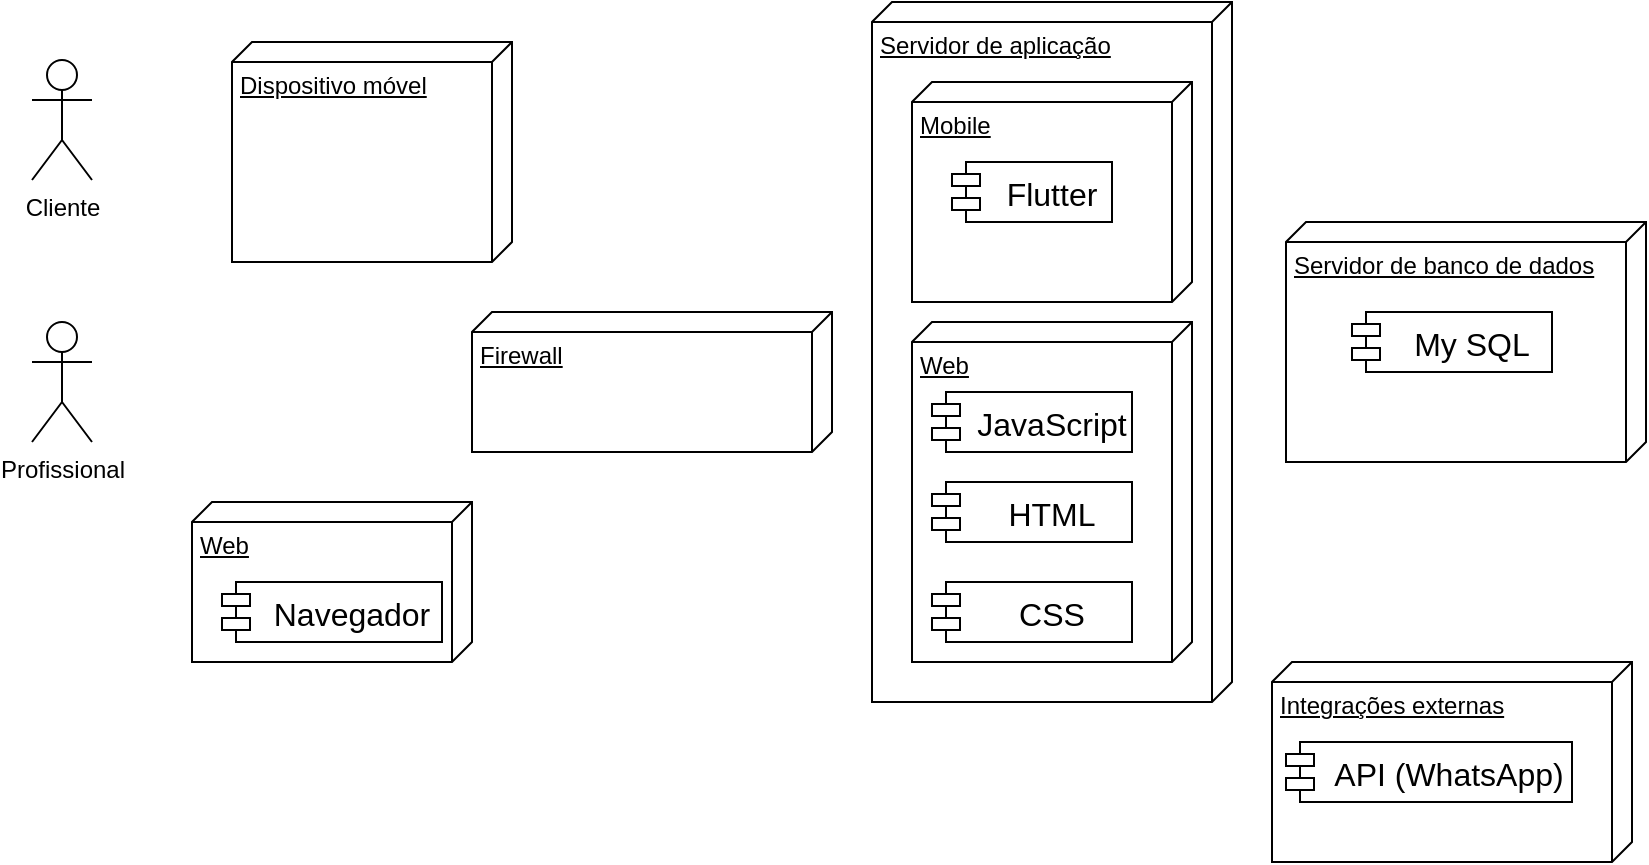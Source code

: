 <mxfile version="21.8.1" type="github">
  <diagram name="Página-1" id="8I4DDklmutxkgvSWZMni">
    <mxGraphModel dx="969" dy="574" grid="1" gridSize="10" guides="1" tooltips="1" connect="1" arrows="1" fold="1" page="1" pageScale="1" pageWidth="827" pageHeight="1169" math="0" shadow="0">
      <root>
        <mxCell id="0" />
        <mxCell id="1" parent="0" />
        <mxCell id="vAjRmLbvC4eP0aSUSoSZ-2" value="Servidor de aplicação" style="verticalAlign=top;align=left;spacingTop=8;spacingLeft=2;spacingRight=12;shape=cube;size=10;direction=south;fontStyle=4;html=1;whiteSpace=wrap;" vertex="1" parent="1">
          <mxGeometry x="440" y="40" width="180" height="350" as="geometry" />
        </mxCell>
        <mxCell id="er1J57owctwDWstpIgBk-1" value="Cliente" style="shape=umlActor;verticalLabelPosition=bottom;verticalAlign=top;html=1;" parent="1" vertex="1">
          <mxGeometry x="20" y="69" width="30" height="60" as="geometry" />
        </mxCell>
        <mxCell id="er1J57owctwDWstpIgBk-2" value="Profissional" style="shape=umlActor;verticalLabelPosition=bottom;verticalAlign=top;html=1;" parent="1" vertex="1">
          <mxGeometry x="20" y="200" width="30" height="60" as="geometry" />
        </mxCell>
        <UserObject label="Web" id="er1J57owctwDWstpIgBk-3">
          <mxCell style="verticalAlign=top;align=left;spacingTop=8;spacingLeft=2;spacingRight=12;shape=cube;size=10;direction=south;fontStyle=4;html=1;whiteSpace=wrap;" parent="1" vertex="1">
            <mxGeometry x="100" y="290" width="140" height="80" as="geometry" />
          </mxCell>
        </UserObject>
        <mxCell id="vAjRmLbvC4eP0aSUSoSZ-1" value="Dispositivo móvel" style="verticalAlign=top;align=left;spacingTop=8;spacingLeft=2;spacingRight=12;shape=cube;size=10;direction=south;fontStyle=4;html=1;whiteSpace=wrap;" vertex="1" parent="1">
          <mxGeometry x="120" y="60" width="140" height="110" as="geometry" />
        </mxCell>
        <mxCell id="vAjRmLbvC4eP0aSUSoSZ-3" value="Servidor de banco de dados" style="verticalAlign=top;align=left;spacingTop=8;spacingLeft=2;spacingRight=12;shape=cube;size=10;direction=south;fontStyle=4;html=1;whiteSpace=wrap;" vertex="1" parent="1">
          <mxGeometry x="647" y="150" width="180" height="120" as="geometry" />
        </mxCell>
        <mxCell id="vAjRmLbvC4eP0aSUSoSZ-19" value="Web" style="verticalAlign=top;align=left;spacingTop=8;spacingLeft=2;spacingRight=12;shape=cube;size=10;direction=south;fontStyle=4;html=1;whiteSpace=wrap;" vertex="1" parent="1">
          <mxGeometry x="460" y="200" width="140" height="170" as="geometry" />
        </mxCell>
        <mxCell id="vAjRmLbvC4eP0aSUSoSZ-14" value="JavaScript" style="shape=module;align=left;spacingLeft=20;align=center;verticalAlign=top;whiteSpace=wrap;html=1;fontSize=16;jettyWidth=14;jettyHeight=6;" vertex="1" parent="1">
          <mxGeometry x="470" y="235" width="100" height="30" as="geometry" />
        </mxCell>
        <mxCell id="vAjRmLbvC4eP0aSUSoSZ-15" value="HTML" style="shape=module;align=left;spacingLeft=20;align=center;verticalAlign=top;whiteSpace=wrap;html=1;fontSize=16;jettyWidth=14;jettyHeight=6;" vertex="1" parent="1">
          <mxGeometry x="470" y="280" width="100" height="30" as="geometry" />
        </mxCell>
        <mxCell id="vAjRmLbvC4eP0aSUSoSZ-16" value="CSS" style="shape=module;align=left;spacingLeft=20;align=center;verticalAlign=top;whiteSpace=wrap;html=1;fontSize=16;jettyWidth=14;jettyHeight=6;" vertex="1" parent="1">
          <mxGeometry x="470" y="330" width="100" height="30" as="geometry" />
        </mxCell>
        <mxCell id="vAjRmLbvC4eP0aSUSoSZ-20" value="My SQL" style="shape=module;align=left;spacingLeft=20;align=center;verticalAlign=top;whiteSpace=wrap;html=1;fontSize=16;jettyWidth=14;jettyHeight=6;" vertex="1" parent="1">
          <mxGeometry x="680" y="195" width="100" height="30" as="geometry" />
        </mxCell>
        <mxCell id="vAjRmLbvC4eP0aSUSoSZ-21" value="Navegador" style="shape=module;align=left;spacingLeft=20;align=center;verticalAlign=top;whiteSpace=wrap;html=1;fontSize=16;jettyWidth=14;jettyHeight=6;shadow=0;" vertex="1" parent="1">
          <mxGeometry x="115" y="330" width="110" height="30" as="geometry" />
        </mxCell>
        <mxCell id="vAjRmLbvC4eP0aSUSoSZ-22" value="Mobile" style="verticalAlign=top;align=left;spacingTop=8;spacingLeft=2;spacingRight=12;shape=cube;size=10;direction=south;fontStyle=4;html=1;whiteSpace=wrap;" vertex="1" parent="1">
          <mxGeometry x="460" y="80" width="140" height="110" as="geometry" />
        </mxCell>
        <mxCell id="vAjRmLbvC4eP0aSUSoSZ-23" value="Flutter" style="shape=module;align=left;spacingLeft=20;align=center;verticalAlign=top;whiteSpace=wrap;html=1;fontSize=16;jettyWidth=14;jettyHeight=6;" vertex="1" parent="1">
          <mxGeometry x="480" y="120" width="80" height="30" as="geometry" />
        </mxCell>
        <mxCell id="vAjRmLbvC4eP0aSUSoSZ-24" value="Firewall" style="verticalAlign=top;align=left;spacingTop=8;spacingLeft=2;spacingRight=12;shape=cube;size=10;direction=south;fontStyle=4;html=1;whiteSpace=wrap;" vertex="1" parent="1">
          <mxGeometry x="240" y="195" width="180" height="70" as="geometry" />
        </mxCell>
        <mxCell id="vAjRmLbvC4eP0aSUSoSZ-25" value="Integrações externas" style="verticalAlign=top;align=left;spacingTop=8;spacingLeft=2;spacingRight=12;shape=cube;size=10;direction=south;fontStyle=4;html=1;whiteSpace=wrap;" vertex="1" parent="1">
          <mxGeometry x="640" y="370" width="180" height="100" as="geometry" />
        </mxCell>
        <mxCell id="vAjRmLbvC4eP0aSUSoSZ-26" value="API (WhatsApp)" style="shape=module;align=left;spacingLeft=20;align=center;verticalAlign=top;whiteSpace=wrap;html=1;fontSize=16;jettyWidth=14;jettyHeight=6;" vertex="1" parent="1">
          <mxGeometry x="647" y="410" width="143" height="30" as="geometry" />
        </mxCell>
      </root>
    </mxGraphModel>
  </diagram>
</mxfile>
